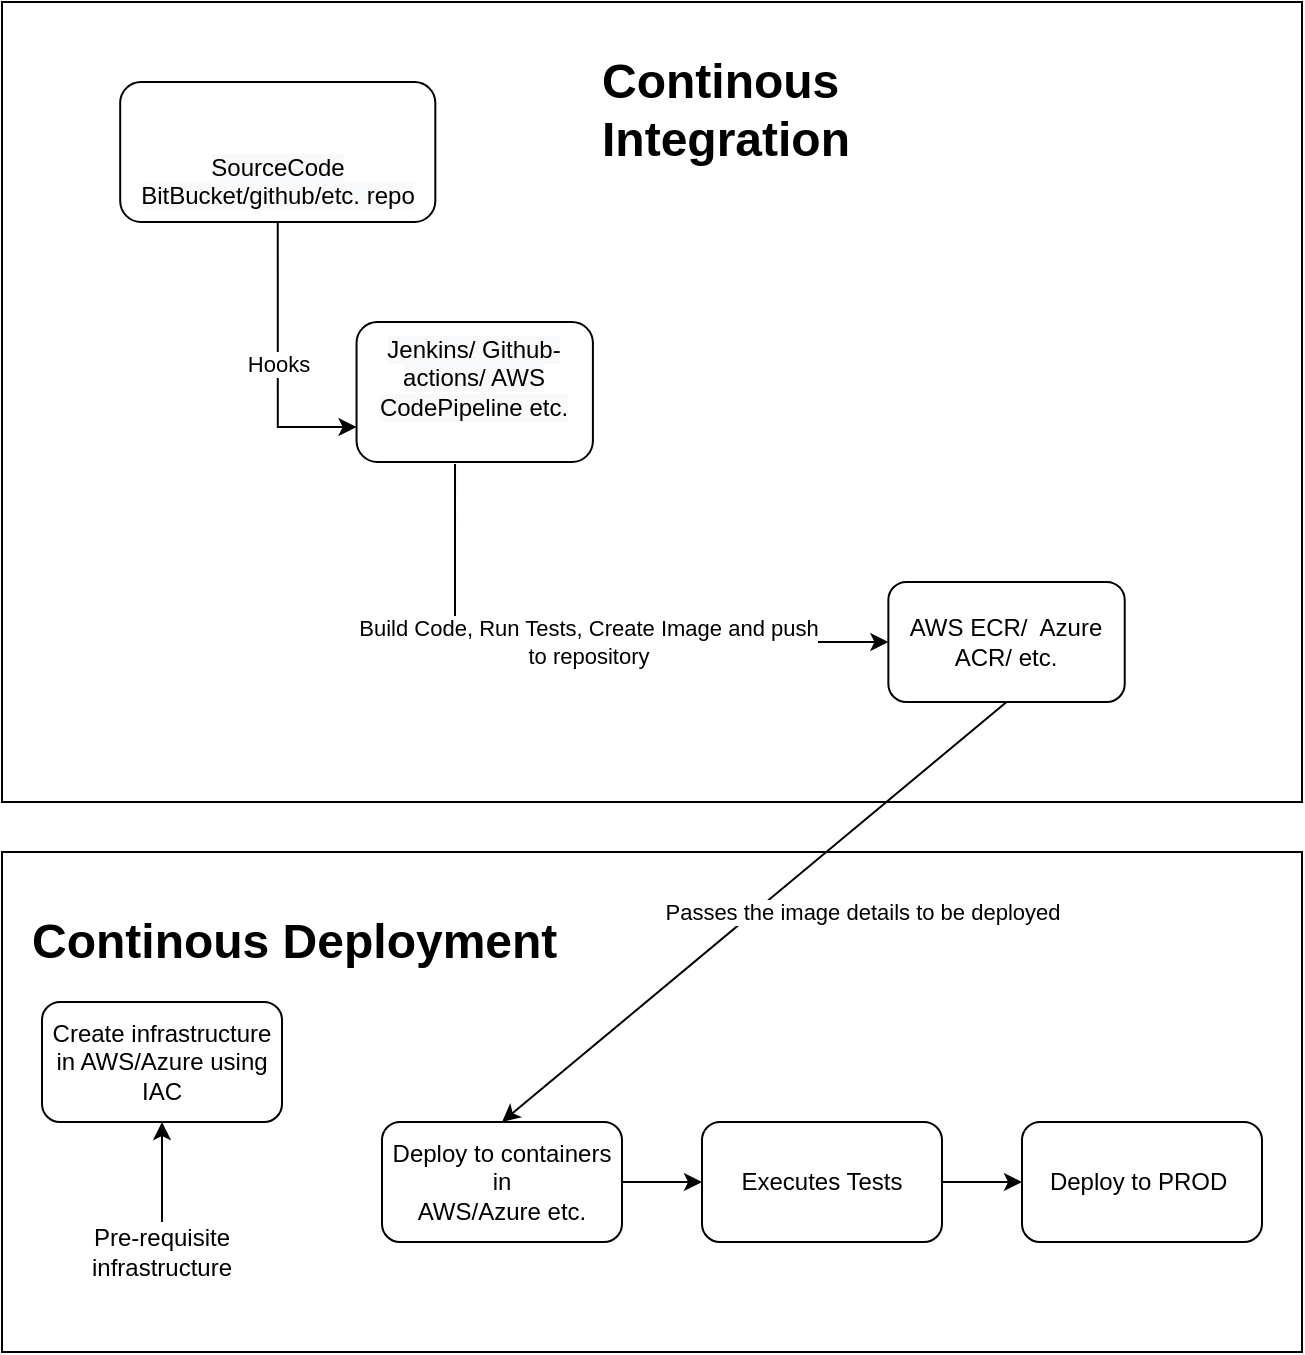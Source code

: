 <mxfile version="20.4.2" type="github">
  <diagram id="38vlmu5yILb_-6weRyr9" name="Page-1">
    <mxGraphModel dx="1422" dy="762" grid="1" gridSize="10" guides="1" tooltips="1" connect="1" arrows="1" fold="1" page="1" pageScale="1" pageWidth="850" pageHeight="1100" math="0" shadow="0">
      <root>
        <mxCell id="0" />
        <mxCell id="1" parent="0" />
        <mxCell id="A671sh1k3R_knXotuWo4-37" value="" style="rounded=0;whiteSpace=wrap;html=1;" vertex="1" parent="1">
          <mxGeometry x="40" y="425" width="650" height="250" as="geometry" />
        </mxCell>
        <mxCell id="A671sh1k3R_knXotuWo4-31" value="" style="group" vertex="1" connectable="0" parent="1">
          <mxGeometry x="40" width="650" height="400" as="geometry" />
        </mxCell>
        <mxCell id="A671sh1k3R_knXotuWo4-27" value="" style="rounded=0;whiteSpace=wrap;html=1;" vertex="1" parent="A671sh1k3R_knXotuWo4-31">
          <mxGeometry width="650" height="400" as="geometry" />
        </mxCell>
        <mxCell id="A671sh1k3R_knXotuWo4-5" value="AWS ECR/&amp;nbsp; Azure ACR/ etc." style="rounded=1;whiteSpace=wrap;html=1;" vertex="1" parent="A671sh1k3R_knXotuWo4-31">
          <mxGeometry x="443.182" y="290" width="118.182" height="60" as="geometry" />
        </mxCell>
        <mxCell id="A671sh1k3R_knXotuWo4-6" value="&#xa;&lt;span style=&quot;color: rgb(0, 0, 0); font-family: Helvetica; font-size: 12px; font-style: normal; font-variant-ligatures: normal; font-variant-caps: normal; font-weight: 400; letter-spacing: normal; orphans: 2; text-align: center; text-indent: 0px; text-transform: none; widows: 2; word-spacing: 0px; -webkit-text-stroke-width: 0px; background-color: rgb(248, 249, 250); text-decoration-thickness: initial; text-decoration-style: initial; text-decoration-color: initial; float: none; display: inline !important;&quot;&gt;Jenkins/ Github-actions/ AWS CodePipeline etc.&lt;/span&gt;&#xa;&#xa;" style="rounded=1;whiteSpace=wrap;html=1;" vertex="1" parent="A671sh1k3R_knXotuWo4-31">
          <mxGeometry x="177.273" y="160" width="118.182" height="70" as="geometry" />
        </mxCell>
        <mxCell id="A671sh1k3R_knXotuWo4-15" value="Hooks" style="edgeStyle=orthogonalEdgeStyle;rounded=0;orthogonalLoop=1;jettySize=auto;html=1;exitX=0.5;exitY=1;exitDx=0;exitDy=0;entryX=0;entryY=0.75;entryDx=0;entryDy=0;" edge="1" parent="A671sh1k3R_knXotuWo4-31" source="A671sh1k3R_knXotuWo4-7" target="A671sh1k3R_knXotuWo4-6">
          <mxGeometry relative="1" as="geometry" />
        </mxCell>
        <mxCell id="A671sh1k3R_knXotuWo4-7" value="&lt;br&gt;&lt;span style=&quot;color: rgb(0, 0, 0); font-family: Helvetica; font-size: 12px; font-style: normal; font-variant-ligatures: normal; font-variant-caps: normal; font-weight: 400; letter-spacing: normal; orphans: 2; text-align: center; text-indent: 0px; text-transform: none; widows: 2; word-spacing: 0px; -webkit-text-stroke-width: 0px; background-color: rgb(248, 249, 250); text-decoration-thickness: initial; text-decoration-style: initial; text-decoration-color: initial; float: none; display: inline !important;&quot;&gt;&lt;br&gt;SourceCode&lt;/span&gt;&lt;br style=&quot;color: rgb(0, 0, 0); font-family: Helvetica; font-size: 12px; font-style: normal; font-variant-ligatures: normal; font-variant-caps: normal; font-weight: 400; letter-spacing: normal; orphans: 2; text-align: center; text-indent: 0px; text-transform: none; widows: 2; word-spacing: 0px; -webkit-text-stroke-width: 0px; background-color: rgb(248, 249, 250); text-decoration-thickness: initial; text-decoration-style: initial; text-decoration-color: initial;&quot;&gt;&lt;span style=&quot;color: rgb(0, 0, 0); font-family: Helvetica; font-size: 12px; font-style: normal; font-variant-ligatures: normal; font-variant-caps: normal; font-weight: 400; letter-spacing: normal; orphans: 2; text-align: center; text-indent: 0px; text-transform: none; widows: 2; word-spacing: 0px; -webkit-text-stroke-width: 0px; background-color: rgb(248, 249, 250); text-decoration-thickness: initial; text-decoration-style: initial; text-decoration-color: initial; float: none; display: inline !important;&quot;&gt;BitBucket/github/etc. repo&lt;/span&gt;" style="rounded=1;whiteSpace=wrap;html=1;" vertex="1" parent="A671sh1k3R_knXotuWo4-31">
          <mxGeometry x="59.091" y="40" width="157.576" height="70" as="geometry" />
        </mxCell>
        <mxCell id="A671sh1k3R_knXotuWo4-9" style="edgeStyle=orthogonalEdgeStyle;rounded=0;orthogonalLoop=1;jettySize=auto;html=1;exitX=0.5;exitY=1;exitDx=0;exitDy=0;" edge="1" parent="A671sh1k3R_knXotuWo4-31" source="A671sh1k3R_knXotuWo4-7" target="A671sh1k3R_knXotuWo4-7">
          <mxGeometry relative="1" as="geometry" />
        </mxCell>
        <mxCell id="A671sh1k3R_knXotuWo4-24" value="Build Code, Run Tests, Create Image and push&lt;br&gt;to repository" style="edgeStyle=orthogonalEdgeStyle;rounded=0;orthogonalLoop=1;jettySize=auto;html=1;entryX=0;entryY=0.5;entryDx=0;entryDy=0;" edge="1" parent="A671sh1k3R_knXotuWo4-31" target="A671sh1k3R_knXotuWo4-5">
          <mxGeometry x="0.017" relative="1" as="geometry">
            <mxPoint x="226.515" y="231" as="sourcePoint" />
            <mxPoint x="321.021" y="320" as="targetPoint" />
            <mxPoint as="offset" />
            <Array as="points">
              <mxPoint x="226.515" y="231" />
              <mxPoint x="226.515" y="320" />
              <mxPoint x="364.394" y="320" />
            </Array>
          </mxGeometry>
        </mxCell>
        <mxCell id="A671sh1k3R_knXotuWo4-28" value="&lt;h1&gt;&lt;span style=&quot;background-color: initial;&quot;&gt;Continous Integration&lt;/span&gt;&lt;br&gt;&lt;/h1&gt;" style="text;html=1;strokeColor=none;fillColor=none;spacing=5;spacingTop=-20;whiteSpace=wrap;overflow=hidden;rounded=0;" vertex="1" parent="A671sh1k3R_knXotuWo4-31">
          <mxGeometry x="295.455" y="20" width="187.121" height="120" as="geometry" />
        </mxCell>
        <mxCell id="A671sh1k3R_knXotuWo4-33" value="Create infrastructure in AWS/Azure using IAC" style="rounded=1;whiteSpace=wrap;html=1;" vertex="1" parent="1">
          <mxGeometry x="60" y="500" width="120" height="60" as="geometry" />
        </mxCell>
        <mxCell id="A671sh1k3R_knXotuWo4-34" value="Deploy to containers in&lt;br&gt;&amp;nbsp;AWS/Azure etc.&amp;nbsp;" style="rounded=1;whiteSpace=wrap;html=1;" vertex="1" parent="1">
          <mxGeometry x="230" y="560" width="120" height="60" as="geometry" />
        </mxCell>
        <mxCell id="A671sh1k3R_knXotuWo4-48" style="edgeStyle=orthogonalEdgeStyle;rounded=0;orthogonalLoop=1;jettySize=auto;html=1;exitX=1;exitY=0.5;exitDx=0;exitDy=0;entryX=0;entryY=0.5;entryDx=0;entryDy=0;" edge="1" parent="1" source="A671sh1k3R_knXotuWo4-35" target="A671sh1k3R_knXotuWo4-36">
          <mxGeometry relative="1" as="geometry" />
        </mxCell>
        <mxCell id="A671sh1k3R_knXotuWo4-35" value="Executes Tests" style="rounded=1;whiteSpace=wrap;html=1;" vertex="1" parent="1">
          <mxGeometry x="390" y="560" width="120" height="60" as="geometry" />
        </mxCell>
        <mxCell id="A671sh1k3R_knXotuWo4-36" value="Deploy to PROD&amp;nbsp;" style="rounded=1;whiteSpace=wrap;html=1;" vertex="1" parent="1">
          <mxGeometry x="550" y="560" width="120" height="60" as="geometry" />
        </mxCell>
        <mxCell id="A671sh1k3R_knXotuWo4-38" value="" style="endArrow=classic;html=1;rounded=0;entryX=0.5;entryY=1;entryDx=0;entryDy=0;" edge="1" parent="1" target="A671sh1k3R_knXotuWo4-33">
          <mxGeometry width="50" height="50" relative="1" as="geometry">
            <mxPoint x="120" y="610" as="sourcePoint" />
            <mxPoint x="170" y="560" as="targetPoint" />
          </mxGeometry>
        </mxCell>
        <mxCell id="A671sh1k3R_knXotuWo4-39" value="Pre-requisite infrastructure" style="text;html=1;strokeColor=none;fillColor=none;align=center;verticalAlign=middle;whiteSpace=wrap;rounded=0;" vertex="1" parent="1">
          <mxGeometry x="70" y="610" width="100" height="30" as="geometry" />
        </mxCell>
        <mxCell id="A671sh1k3R_knXotuWo4-40" value="&lt;h1&gt;&lt;span style=&quot;background-color: initial;&quot;&gt;Continous Deployment&lt;/span&gt;&lt;br&gt;&lt;/h1&gt;" style="text;html=1;strokeColor=none;fillColor=none;spacing=5;spacingTop=-20;whiteSpace=wrap;overflow=hidden;rounded=0;" vertex="1" parent="1">
          <mxGeometry x="50" y="450" width="310" height="70" as="geometry" />
        </mxCell>
        <mxCell id="A671sh1k3R_knXotuWo4-41" style="edgeStyle=orthogonalEdgeStyle;rounded=0;orthogonalLoop=1;jettySize=auto;html=1;exitX=0.5;exitY=1;exitDx=0;exitDy=0;" edge="1" parent="1" source="A671sh1k3R_knXotuWo4-40" target="A671sh1k3R_knXotuWo4-40">
          <mxGeometry relative="1" as="geometry" />
        </mxCell>
        <mxCell id="A671sh1k3R_knXotuWo4-44" value="" style="endArrow=classic;html=1;rounded=0;exitX=0.5;exitY=1;exitDx=0;exitDy=0;entryX=0.5;entryY=0;entryDx=0;entryDy=0;" edge="1" parent="1" source="A671sh1k3R_knXotuWo4-5" target="A671sh1k3R_knXotuWo4-34">
          <mxGeometry relative="1" as="geometry">
            <mxPoint x="360" y="330" as="sourcePoint" />
            <mxPoint x="460" y="330" as="targetPoint" />
            <Array as="points" />
          </mxGeometry>
        </mxCell>
        <mxCell id="A671sh1k3R_knXotuWo4-45" value="Passes the image details to be deployed" style="edgeLabel;resizable=0;html=1;align=center;verticalAlign=middle;" connectable="0" vertex="1" parent="A671sh1k3R_knXotuWo4-44">
          <mxGeometry relative="1" as="geometry">
            <mxPoint x="54" as="offset" />
          </mxGeometry>
        </mxCell>
        <mxCell id="A671sh1k3R_knXotuWo4-46" value="" style="endArrow=classic;html=1;rounded=0;exitX=1;exitY=0.5;exitDx=0;exitDy=0;entryX=0;entryY=0.5;entryDx=0;entryDy=0;" edge="1" parent="1" source="A671sh1k3R_knXotuWo4-34" target="A671sh1k3R_knXotuWo4-35">
          <mxGeometry width="50" height="50" relative="1" as="geometry">
            <mxPoint x="390" y="500" as="sourcePoint" />
            <mxPoint x="440" y="450" as="targetPoint" />
          </mxGeometry>
        </mxCell>
      </root>
    </mxGraphModel>
  </diagram>
</mxfile>
